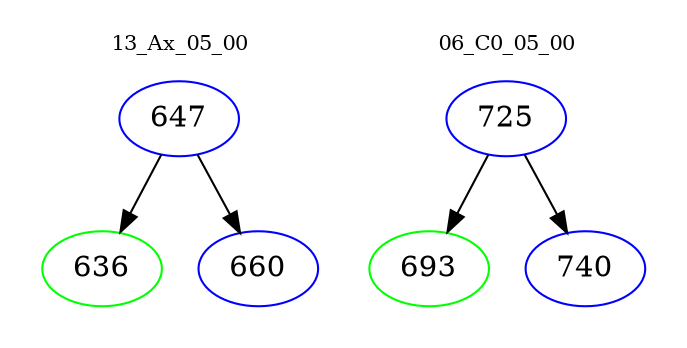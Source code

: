 digraph{
subgraph cluster_0 {
color = white
label = "13_Ax_05_00";
fontsize=10;
T0_647 [label="647", color="blue"]
T0_647 -> T0_636 [color="black"]
T0_636 [label="636", color="green"]
T0_647 -> T0_660 [color="black"]
T0_660 [label="660", color="blue"]
}
subgraph cluster_1 {
color = white
label = "06_C0_05_00";
fontsize=10;
T1_725 [label="725", color="blue"]
T1_725 -> T1_693 [color="black"]
T1_693 [label="693", color="green"]
T1_725 -> T1_740 [color="black"]
T1_740 [label="740", color="blue"]
}
}
